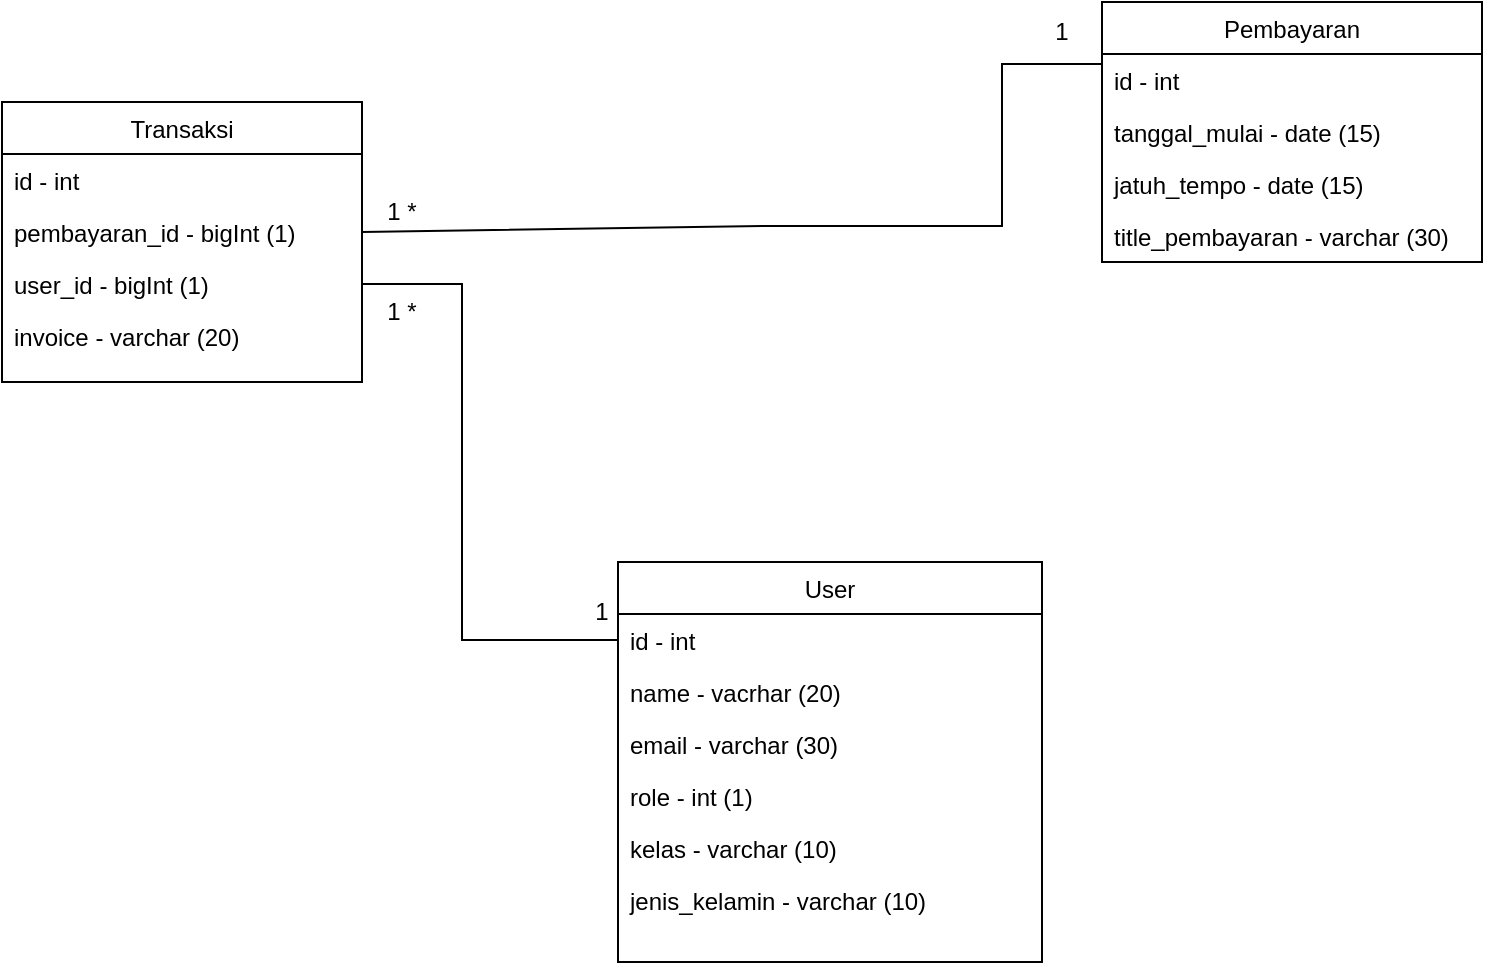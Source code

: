 <mxfile version="16.2.4" type="github">
  <diagram id="C5RBs43oDa-KdzZeNtuy" name="Page-1">
    <mxGraphModel dx="1422" dy="754" grid="1" gridSize="10" guides="1" tooltips="1" connect="1" arrows="1" fold="1" page="1" pageScale="1" pageWidth="827" pageHeight="1169" math="0" shadow="0">
      <root>
        <mxCell id="WIyWlLk6GJQsqaUBKTNV-0" />
        <mxCell id="WIyWlLk6GJQsqaUBKTNV-1" parent="WIyWlLk6GJQsqaUBKTNV-0" />
        <mxCell id="zkfFHV4jXpPFQw0GAbJ--17" value="User" style="swimlane;fontStyle=0;align=center;verticalAlign=top;childLayout=stackLayout;horizontal=1;startSize=26;horizontalStack=0;resizeParent=1;resizeLast=0;collapsible=1;marginBottom=0;rounded=0;shadow=0;strokeWidth=1;" parent="WIyWlLk6GJQsqaUBKTNV-1" vertex="1">
          <mxGeometry x="328" y="360" width="212" height="200" as="geometry">
            <mxRectangle x="550" y="140" width="160" height="26" as="alternateBounds" />
          </mxGeometry>
        </mxCell>
        <mxCell id="quVfibnMXZJxad-VhryH-4" value="id - int" style="text;align=left;verticalAlign=top;spacingLeft=4;spacingRight=4;overflow=hidden;rotatable=0;points=[[0,0.5],[1,0.5]];portConstraint=eastwest;" parent="zkfFHV4jXpPFQw0GAbJ--17" vertex="1">
          <mxGeometry y="26" width="212" height="26" as="geometry" />
        </mxCell>
        <mxCell id="zkfFHV4jXpPFQw0GAbJ--18" value="name - vacrhar (20)" style="text;align=left;verticalAlign=top;spacingLeft=4;spacingRight=4;overflow=hidden;rotatable=0;points=[[0,0.5],[1,0.5]];portConstraint=eastwest;" parent="zkfFHV4jXpPFQw0GAbJ--17" vertex="1">
          <mxGeometry y="52" width="212" height="26" as="geometry" />
        </mxCell>
        <mxCell id="zkfFHV4jXpPFQw0GAbJ--19" value="email - varchar (30)" style="text;align=left;verticalAlign=top;spacingLeft=4;spacingRight=4;overflow=hidden;rotatable=0;points=[[0,0.5],[1,0.5]];portConstraint=eastwest;rounded=0;shadow=0;html=0;" parent="zkfFHV4jXpPFQw0GAbJ--17" vertex="1">
          <mxGeometry y="78" width="212" height="26" as="geometry" />
        </mxCell>
        <mxCell id="zkfFHV4jXpPFQw0GAbJ--20" value="role - int (1)" style="text;align=left;verticalAlign=top;spacingLeft=4;spacingRight=4;overflow=hidden;rotatable=0;points=[[0,0.5],[1,0.5]];portConstraint=eastwest;rounded=0;shadow=0;html=0;" parent="zkfFHV4jXpPFQw0GAbJ--17" vertex="1">
          <mxGeometry y="104" width="212" height="26" as="geometry" />
        </mxCell>
        <mxCell id="Nx28cd8bXvQJcFCFXccD-0" value="kelas - varchar (10)" style="text;align=left;verticalAlign=top;spacingLeft=4;spacingRight=4;overflow=hidden;rotatable=0;points=[[0,0.5],[1,0.5]];portConstraint=eastwest;rounded=0;shadow=0;html=0;" parent="zkfFHV4jXpPFQw0GAbJ--17" vertex="1">
          <mxGeometry y="130" width="212" height="26" as="geometry" />
        </mxCell>
        <mxCell id="quVfibnMXZJxad-VhryH-0" value="jenis_kelamin - varchar (10)" style="text;align=left;verticalAlign=top;spacingLeft=4;spacingRight=4;overflow=hidden;rotatable=0;points=[[0,0.5],[1,0.5]];portConstraint=eastwest;rounded=0;shadow=0;html=0;" parent="zkfFHV4jXpPFQw0GAbJ--17" vertex="1">
          <mxGeometry y="156" width="212" height="26" as="geometry" />
        </mxCell>
        <mxCell id="quVfibnMXZJxad-VhryH-5" value="Transaksi" style="swimlane;fontStyle=0;align=center;verticalAlign=top;childLayout=stackLayout;horizontal=1;startSize=26;horizontalStack=0;resizeParent=1;resizeLast=0;collapsible=1;marginBottom=0;rounded=0;shadow=0;strokeWidth=1;" parent="WIyWlLk6GJQsqaUBKTNV-1" vertex="1">
          <mxGeometry x="20" y="130" width="180" height="140" as="geometry">
            <mxRectangle x="550" y="140" width="160" height="26" as="alternateBounds" />
          </mxGeometry>
        </mxCell>
        <mxCell id="quVfibnMXZJxad-VhryH-6" value="id - int" style="text;align=left;verticalAlign=top;spacingLeft=4;spacingRight=4;overflow=hidden;rotatable=0;points=[[0,0.5],[1,0.5]];portConstraint=eastwest;" parent="quVfibnMXZJxad-VhryH-5" vertex="1">
          <mxGeometry y="26" width="180" height="26" as="geometry" />
        </mxCell>
        <mxCell id="quVfibnMXZJxad-VhryH-8" value="pembayaran_id - bigInt (1)" style="text;align=left;verticalAlign=top;spacingLeft=4;spacingRight=4;overflow=hidden;rotatable=0;points=[[0,0.5],[1,0.5]];portConstraint=eastwest;rounded=0;shadow=0;html=0;" parent="quVfibnMXZJxad-VhryH-5" vertex="1">
          <mxGeometry y="52" width="180" height="26" as="geometry" />
        </mxCell>
        <mxCell id="quVfibnMXZJxad-VhryH-7" value="user_id - bigInt (1)" style="text;align=left;verticalAlign=top;spacingLeft=4;spacingRight=4;overflow=hidden;rotatable=0;points=[[0,0.5],[1,0.5]];portConstraint=eastwest;" parent="quVfibnMXZJxad-VhryH-5" vertex="1">
          <mxGeometry y="78" width="180" height="26" as="geometry" />
        </mxCell>
        <mxCell id="1Tr3alu5wVLJ2qFF6vgg-0" value="invoice - varchar (20)" style="text;align=left;verticalAlign=top;spacingLeft=4;spacingRight=4;overflow=hidden;rotatable=0;points=[[0,0.5],[1,0.5]];portConstraint=eastwest;" parent="quVfibnMXZJxad-VhryH-5" vertex="1">
          <mxGeometry y="104" width="180" height="26" as="geometry" />
        </mxCell>
        <mxCell id="quVfibnMXZJxad-VhryH-14" value="Pembayaran" style="swimlane;fontStyle=0;align=center;verticalAlign=top;childLayout=stackLayout;horizontal=1;startSize=26;horizontalStack=0;resizeParent=1;resizeLast=0;collapsible=1;marginBottom=0;rounded=0;shadow=0;strokeWidth=1;" parent="WIyWlLk6GJQsqaUBKTNV-1" vertex="1">
          <mxGeometry x="570" y="80" width="190" height="130" as="geometry">
            <mxRectangle x="550" y="140" width="160" height="26" as="alternateBounds" />
          </mxGeometry>
        </mxCell>
        <mxCell id="quVfibnMXZJxad-VhryH-15" value="id - int" style="text;align=left;verticalAlign=top;spacingLeft=4;spacingRight=4;overflow=hidden;rotatable=0;points=[[0,0.5],[1,0.5]];portConstraint=eastwest;" parent="quVfibnMXZJxad-VhryH-14" vertex="1">
          <mxGeometry y="26" width="190" height="26" as="geometry" />
        </mxCell>
        <mxCell id="quVfibnMXZJxad-VhryH-17" value="tanggal_mulai - date (15)" style="text;align=left;verticalAlign=top;spacingLeft=4;spacingRight=4;overflow=hidden;rotatable=0;points=[[0,0.5],[1,0.5]];portConstraint=eastwest;rounded=0;shadow=0;html=0;" parent="quVfibnMXZJxad-VhryH-14" vertex="1">
          <mxGeometry y="52" width="190" height="26" as="geometry" />
        </mxCell>
        <mxCell id="0VcwX4FeaUw_bz_mMxbR-0" value="jatuh_tempo - date (15)" style="text;align=left;verticalAlign=top;spacingLeft=4;spacingRight=4;overflow=hidden;rotatable=0;points=[[0,0.5],[1,0.5]];portConstraint=eastwest;rounded=0;shadow=0;html=0;" parent="quVfibnMXZJxad-VhryH-14" vertex="1">
          <mxGeometry y="78" width="190" height="26" as="geometry" />
        </mxCell>
        <mxCell id="quVfibnMXZJxad-VhryH-18" value="title_pembayaran - varchar (30)" style="text;align=left;verticalAlign=top;spacingLeft=4;spacingRight=4;overflow=hidden;rotatable=0;points=[[0,0.5],[1,0.5]];portConstraint=eastwest;rounded=0;shadow=0;html=0;" parent="quVfibnMXZJxad-VhryH-14" vertex="1">
          <mxGeometry y="104" width="190" height="26" as="geometry" />
        </mxCell>
        <mxCell id="quVfibnMXZJxad-VhryH-23" value="" style="endArrow=none;html=1;rounded=0;exitX=1;exitY=0.5;exitDx=0;exitDy=0;entryX=0;entryY=0.5;entryDx=0;entryDy=0;" parent="WIyWlLk6GJQsqaUBKTNV-1" source="quVfibnMXZJxad-VhryH-7" target="quVfibnMXZJxad-VhryH-4" edge="1">
          <mxGeometry width="50" height="50" relative="1" as="geometry">
            <mxPoint x="50" y="430" as="sourcePoint" />
            <mxPoint x="280" y="430" as="targetPoint" />
            <Array as="points">
              <mxPoint x="250" y="221" />
              <mxPoint x="250" y="399" />
            </Array>
          </mxGeometry>
        </mxCell>
        <mxCell id="quVfibnMXZJxad-VhryH-25" value="" style="endArrow=none;html=1;rounded=0;exitX=1;exitY=0.5;exitDx=0;exitDy=0;entryX=0;entryY=0.5;entryDx=0;entryDy=0;" parent="WIyWlLk6GJQsqaUBKTNV-1" source="quVfibnMXZJxad-VhryH-8" edge="1">
          <mxGeometry width="50" height="50" relative="1" as="geometry">
            <mxPoint x="210" y="187" as="sourcePoint" />
            <mxPoint x="570" y="111" as="targetPoint" />
            <Array as="points">
              <mxPoint x="400" y="192" />
              <mxPoint x="520" y="192" />
              <mxPoint x="520" y="111" />
            </Array>
          </mxGeometry>
        </mxCell>
        <mxCell id="quVfibnMXZJxad-VhryH-27" value="1" style="text;html=1;strokeColor=none;fillColor=none;align=center;verticalAlign=middle;whiteSpace=wrap;rounded=0;" parent="WIyWlLk6GJQsqaUBKTNV-1" vertex="1">
          <mxGeometry x="520" y="80" width="60" height="30" as="geometry" />
        </mxCell>
        <mxCell id="quVfibnMXZJxad-VhryH-28" value="1 *" style="text;html=1;strokeColor=none;fillColor=none;align=center;verticalAlign=middle;whiteSpace=wrap;rounded=0;" parent="WIyWlLk6GJQsqaUBKTNV-1" vertex="1">
          <mxGeometry x="190" y="170" width="60" height="30" as="geometry" />
        </mxCell>
        <mxCell id="quVfibnMXZJxad-VhryH-29" value="1" style="text;html=1;strokeColor=none;fillColor=none;align=center;verticalAlign=middle;whiteSpace=wrap;rounded=0;" parent="WIyWlLk6GJQsqaUBKTNV-1" vertex="1">
          <mxGeometry x="290" y="370" width="60" height="30" as="geometry" />
        </mxCell>
        <mxCell id="quVfibnMXZJxad-VhryH-30" value="1 *" style="text;html=1;strokeColor=none;fillColor=none;align=center;verticalAlign=middle;whiteSpace=wrap;rounded=0;" parent="WIyWlLk6GJQsqaUBKTNV-1" vertex="1">
          <mxGeometry x="190" y="220" width="60" height="30" as="geometry" />
        </mxCell>
      </root>
    </mxGraphModel>
  </diagram>
</mxfile>
